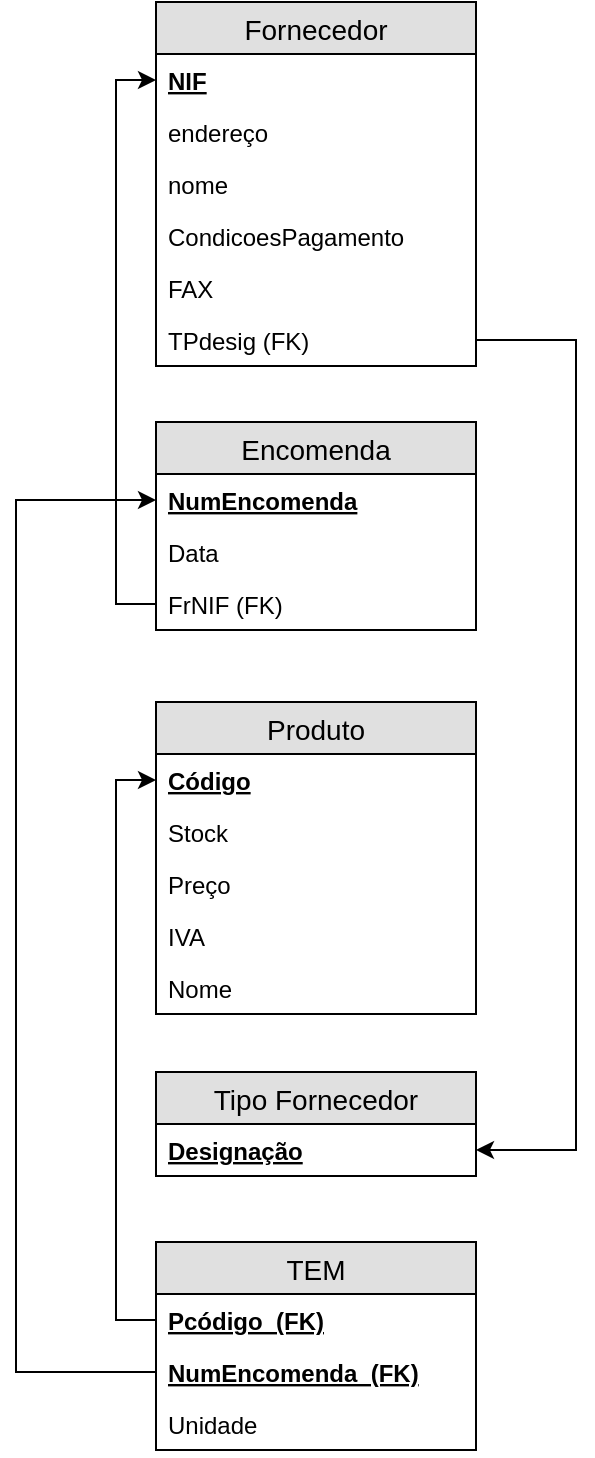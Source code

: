 <mxfile version="12.8.8" type="device"><diagram id="Qrva8dLakfjA5ZcdnlX7" name="Page-1"><mxGraphModel dx="402" dy="779" grid="1" gridSize="10" guides="1" tooltips="1" connect="1" arrows="1" fold="1" page="1" pageScale="1" pageWidth="827" pageHeight="1169" math="0" shadow="0"><root><mxCell id="0"/><mxCell id="1" parent="0"/><mxCell id="za5eE2ZufymgJzIZRa3g-10" value="Fornecedor" style="swimlane;fontStyle=0;childLayout=stackLayout;horizontal=1;startSize=26;fillColor=#e0e0e0;horizontalStack=0;resizeParent=1;resizeParentMax=0;resizeLast=0;collapsible=1;marginBottom=0;swimlaneFillColor=#ffffff;align=center;fontSize=14;" parent="1" vertex="1"><mxGeometry x="370" y="50" width="160" height="182" as="geometry"/></mxCell><mxCell id="za5eE2ZufymgJzIZRa3g-11" value="NIF" style="text;strokeColor=none;fillColor=none;spacingLeft=4;spacingRight=4;overflow=hidden;rotatable=0;points=[[0,0.5],[1,0.5]];portConstraint=eastwest;fontSize=12;fontStyle=5" parent="za5eE2ZufymgJzIZRa3g-10" vertex="1"><mxGeometry y="26" width="160" height="26" as="geometry"/></mxCell><mxCell id="za5eE2ZufymgJzIZRa3g-12" value="endereço" style="text;strokeColor=none;fillColor=none;spacingLeft=4;spacingRight=4;overflow=hidden;rotatable=0;points=[[0,0.5],[1,0.5]];portConstraint=eastwest;fontSize=12;" parent="za5eE2ZufymgJzIZRa3g-10" vertex="1"><mxGeometry y="52" width="160" height="26" as="geometry"/></mxCell><mxCell id="za5eE2ZufymgJzIZRa3g-13" value="nome" style="text;strokeColor=none;fillColor=none;spacingLeft=4;spacingRight=4;overflow=hidden;rotatable=0;points=[[0,0.5],[1,0.5]];portConstraint=eastwest;fontSize=12;" parent="za5eE2ZufymgJzIZRa3g-10" vertex="1"><mxGeometry y="78" width="160" height="26" as="geometry"/></mxCell><mxCell id="za5eE2ZufymgJzIZRa3g-14" value="CondicoesPagamento" style="text;strokeColor=none;fillColor=none;spacingLeft=4;spacingRight=4;overflow=hidden;rotatable=0;points=[[0,0.5],[1,0.5]];portConstraint=eastwest;fontSize=12;" parent="za5eE2ZufymgJzIZRa3g-10" vertex="1"><mxGeometry y="104" width="160" height="26" as="geometry"/></mxCell><mxCell id="za5eE2ZufymgJzIZRa3g-15" value="FAX" style="text;strokeColor=none;fillColor=none;spacingLeft=4;spacingRight=4;overflow=hidden;rotatable=0;points=[[0,0.5],[1,0.5]];portConstraint=eastwest;fontSize=12;" parent="za5eE2ZufymgJzIZRa3g-10" vertex="1"><mxGeometry y="130" width="160" height="26" as="geometry"/></mxCell><mxCell id="za5eE2ZufymgJzIZRa3g-16" value="TPdesig (FK)" style="text;strokeColor=none;fillColor=none;spacingLeft=4;spacingRight=4;overflow=hidden;rotatable=0;points=[[0,0.5],[1,0.5]];portConstraint=eastwest;fontSize=12;" parent="za5eE2ZufymgJzIZRa3g-10" vertex="1"><mxGeometry y="156" width="160" height="26" as="geometry"/></mxCell><mxCell id="za5eE2ZufymgJzIZRa3g-6" value="Encomenda" style="swimlane;fontStyle=0;childLayout=stackLayout;horizontal=1;startSize=26;fillColor=#e0e0e0;horizontalStack=0;resizeParent=1;resizeParentMax=0;resizeLast=0;collapsible=1;marginBottom=0;swimlaneFillColor=#ffffff;align=center;fontSize=14;" parent="1" vertex="1"><mxGeometry x="370" y="260" width="160" height="104" as="geometry"/></mxCell><mxCell id="za5eE2ZufymgJzIZRa3g-36" value="NumEncomenda" style="text;strokeColor=none;fillColor=none;spacingLeft=4;spacingRight=4;overflow=hidden;rotatable=0;points=[[0,0.5],[1,0.5]];portConstraint=eastwest;fontSize=12;fontStyle=5" parent="za5eE2ZufymgJzIZRa3g-6" vertex="1"><mxGeometry y="26" width="160" height="26" as="geometry"/></mxCell><mxCell id="za5eE2ZufymgJzIZRa3g-38" value="Data" style="text;strokeColor=none;fillColor=none;spacingLeft=4;spacingRight=4;overflow=hidden;rotatable=0;points=[[0,0.5],[1,0.5]];portConstraint=eastwest;fontSize=12;fontStyle=0" parent="za5eE2ZufymgJzIZRa3g-6" vertex="1"><mxGeometry y="52" width="160" height="26" as="geometry"/></mxCell><mxCell id="za5eE2ZufymgJzIZRa3g-37" value="FrNIF (FK)" style="text;strokeColor=none;fillColor=none;spacingLeft=4;spacingRight=4;overflow=hidden;rotatable=0;points=[[0,0.5],[1,0.5]];portConstraint=eastwest;fontSize=12;fontStyle=0" parent="za5eE2ZufymgJzIZRa3g-6" vertex="1"><mxGeometry y="78" width="160" height="26" as="geometry"/></mxCell><mxCell id="za5eE2ZufymgJzIZRa3g-26" value="TEM" style="swimlane;fontStyle=0;childLayout=stackLayout;horizontal=1;startSize=26;fillColor=#e0e0e0;horizontalStack=0;resizeParent=1;resizeParentMax=0;resizeLast=0;collapsible=1;marginBottom=0;swimlaneFillColor=#ffffff;align=center;fontSize=14;" parent="1" vertex="1"><mxGeometry x="370" y="670" width="160" height="104" as="geometry"/></mxCell><mxCell id="za5eE2ZufymgJzIZRa3g-27" value="Pcódigo  (FK)" style="text;strokeColor=none;fillColor=none;spacingLeft=4;spacingRight=4;overflow=hidden;rotatable=0;points=[[0,0.5],[1,0.5]];portConstraint=eastwest;fontSize=12;fontStyle=5" parent="za5eE2ZufymgJzIZRa3g-26" vertex="1"><mxGeometry y="26" width="160" height="26" as="geometry"/></mxCell><mxCell id="za5eE2ZufymgJzIZRa3g-28" value="NumEncomenda  (FK)" style="text;strokeColor=none;fillColor=none;spacingLeft=4;spacingRight=4;overflow=hidden;rotatable=0;points=[[0,0.5],[1,0.5]];portConstraint=eastwest;fontSize=12;fontStyle=5" parent="za5eE2ZufymgJzIZRa3g-26" vertex="1"><mxGeometry y="52" width="160" height="26" as="geometry"/></mxCell><mxCell id="za5eE2ZufymgJzIZRa3g-29" value="Unidade" style="text;strokeColor=none;fillColor=none;spacingLeft=4;spacingRight=4;overflow=hidden;rotatable=0;points=[[0,0.5],[1,0.5]];portConstraint=eastwest;fontSize=12;" parent="za5eE2ZufymgJzIZRa3g-26" vertex="1"><mxGeometry y="78" width="160" height="26" as="geometry"/></mxCell><mxCell id="za5eE2ZufymgJzIZRa3g-22" value="Tipo Fornecedor" style="swimlane;fontStyle=0;childLayout=stackLayout;horizontal=1;startSize=26;fillColor=#e0e0e0;horizontalStack=0;resizeParent=1;resizeParentMax=0;resizeLast=0;collapsible=1;marginBottom=0;swimlaneFillColor=#ffffff;align=center;fontSize=14;" parent="1" vertex="1"><mxGeometry x="370" y="585" width="160" height="52" as="geometry"/></mxCell><mxCell id="za5eE2ZufymgJzIZRa3g-23" value="Designação" style="text;strokeColor=none;fillColor=none;spacingLeft=4;spacingRight=4;overflow=hidden;rotatable=0;points=[[0,0.5],[1,0.5]];portConstraint=eastwest;fontSize=12;fontStyle=5" parent="za5eE2ZufymgJzIZRa3g-22" vertex="1"><mxGeometry y="26" width="160" height="26" as="geometry"/></mxCell><mxCell id="za5eE2ZufymgJzIZRa3g-17" value="Produto" style="swimlane;fontStyle=0;childLayout=stackLayout;horizontal=1;startSize=26;fillColor=#e0e0e0;horizontalStack=0;resizeParent=1;resizeParentMax=0;resizeLast=0;collapsible=1;marginBottom=0;swimlaneFillColor=#ffffff;align=center;fontSize=14;" parent="1" vertex="1"><mxGeometry x="370" y="400" width="160" height="156" as="geometry"/></mxCell><mxCell id="za5eE2ZufymgJzIZRa3g-18" value="Código" style="text;strokeColor=none;fillColor=none;spacingLeft=4;spacingRight=4;overflow=hidden;rotatable=0;points=[[0,0.5],[1,0.5]];portConstraint=eastwest;fontSize=12;fontStyle=5" parent="za5eE2ZufymgJzIZRa3g-17" vertex="1"><mxGeometry y="26" width="160" height="26" as="geometry"/></mxCell><mxCell id="za5eE2ZufymgJzIZRa3g-19" value="Stock" style="text;strokeColor=none;fillColor=none;spacingLeft=4;spacingRight=4;overflow=hidden;rotatable=0;points=[[0,0.5],[1,0.5]];portConstraint=eastwest;fontSize=12;fontStyle=0" parent="za5eE2ZufymgJzIZRa3g-17" vertex="1"><mxGeometry y="52" width="160" height="26" as="geometry"/></mxCell><mxCell id="za5eE2ZufymgJzIZRa3g-20" value="Preço" style="text;strokeColor=none;fillColor=none;spacingLeft=4;spacingRight=4;overflow=hidden;rotatable=0;points=[[0,0.5],[1,0.5]];portConstraint=eastwest;fontSize=12;" parent="za5eE2ZufymgJzIZRa3g-17" vertex="1"><mxGeometry y="78" width="160" height="26" as="geometry"/></mxCell><mxCell id="za5eE2ZufymgJzIZRa3g-21" value="IVA" style="text;strokeColor=none;fillColor=none;spacingLeft=4;spacingRight=4;overflow=hidden;rotatable=0;points=[[0,0.5],[1,0.5]];portConstraint=eastwest;fontSize=12;" parent="za5eE2ZufymgJzIZRa3g-17" vertex="1"><mxGeometry y="104" width="160" height="26" as="geometry"/></mxCell><mxCell id="qLMRFpoC32KNSL5HiZim-1" value="Nome" style="text;strokeColor=none;fillColor=none;spacingLeft=4;spacingRight=4;overflow=hidden;rotatable=0;points=[[0,0.5],[1,0.5]];portConstraint=eastwest;fontSize=12;" vertex="1" parent="za5eE2ZufymgJzIZRa3g-17"><mxGeometry y="130" width="160" height="26" as="geometry"/></mxCell><mxCell id="qLMRFpoC32KNSL5HiZim-2" style="edgeStyle=orthogonalEdgeStyle;rounded=0;orthogonalLoop=1;jettySize=auto;html=1;entryX=0;entryY=0.5;entryDx=0;entryDy=0;" edge="1" parent="1" source="za5eE2ZufymgJzIZRa3g-37" target="za5eE2ZufymgJzIZRa3g-11"><mxGeometry relative="1" as="geometry"/></mxCell><mxCell id="qLMRFpoC32KNSL5HiZim-3" style="edgeStyle=orthogonalEdgeStyle;rounded=0;orthogonalLoop=1;jettySize=auto;html=1;entryX=1;entryY=0.5;entryDx=0;entryDy=0;" edge="1" parent="1" source="za5eE2ZufymgJzIZRa3g-16" target="za5eE2ZufymgJzIZRa3g-23"><mxGeometry relative="1" as="geometry"><Array as="points"><mxPoint x="580" y="219"/><mxPoint x="580" y="624"/></Array></mxGeometry></mxCell><mxCell id="qLMRFpoC32KNSL5HiZim-4" style="edgeStyle=orthogonalEdgeStyle;rounded=0;orthogonalLoop=1;jettySize=auto;html=1;entryX=0;entryY=0.5;entryDx=0;entryDy=0;" edge="1" parent="1" source="za5eE2ZufymgJzIZRa3g-27" target="za5eE2ZufymgJzIZRa3g-18"><mxGeometry relative="1" as="geometry"/></mxCell><mxCell id="qLMRFpoC32KNSL5HiZim-5" style="edgeStyle=orthogonalEdgeStyle;rounded=0;orthogonalLoop=1;jettySize=auto;html=1;entryX=0;entryY=0.5;entryDx=0;entryDy=0;" edge="1" parent="1" source="za5eE2ZufymgJzIZRa3g-28" target="za5eE2ZufymgJzIZRa3g-36"><mxGeometry relative="1" as="geometry"><Array as="points"><mxPoint x="300" y="735"/><mxPoint x="300" y="299"/></Array></mxGeometry></mxCell></root></mxGraphModel></diagram></mxfile>